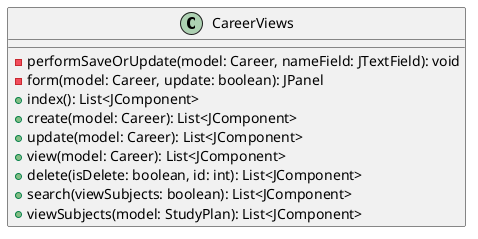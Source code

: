 @startuml

class CareerViews {
    - performSaveOrUpdate(model: Career, nameField: JTextField): void
    - form(model: Career, update: boolean): JPanel
    + index(): List<JComponent>
    + create(model: Career): List<JComponent>
    + update(model: Career): List<JComponent>
    + view(model: Career): List<JComponent>
    + delete(isDelete: boolean, id: int): List<JComponent>
    + search(viewSubjects: boolean): List<JComponent>
    + viewSubjects(model: StudyPlan): List<JComponent>
}

@enduml
